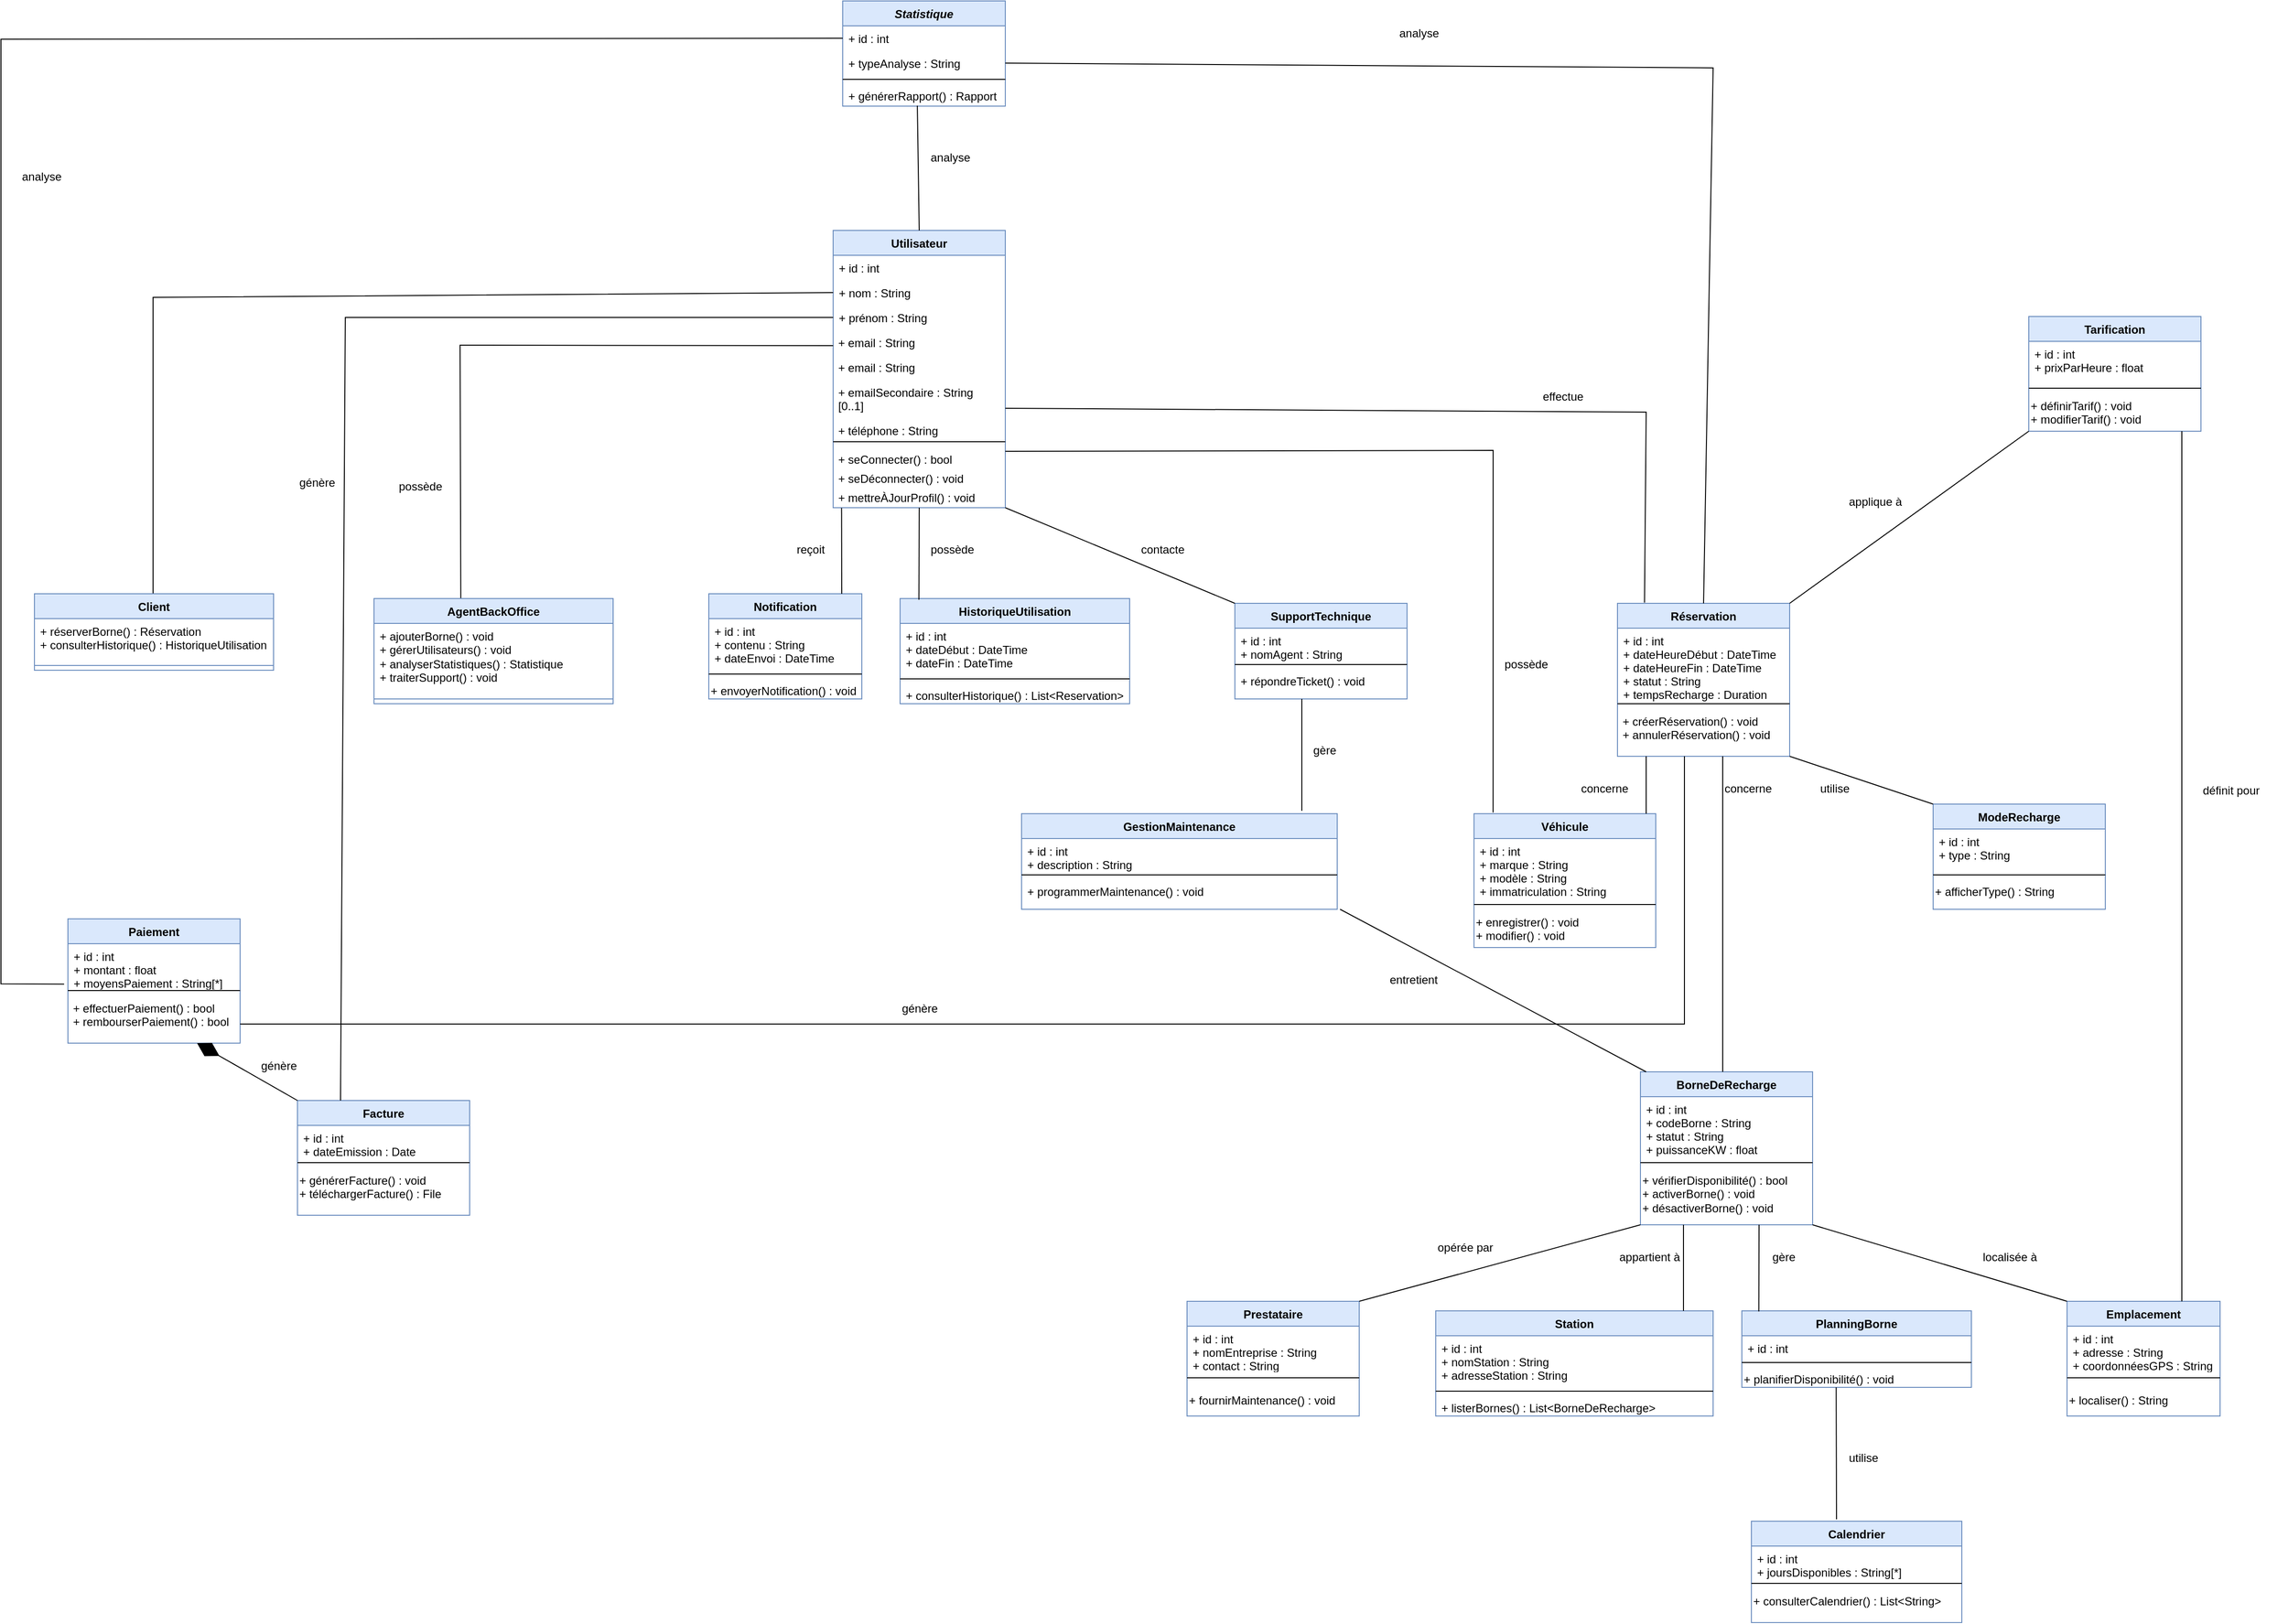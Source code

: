 <mxfile version="27.0.2">
  <diagram id="C5RBs43oDa-KdzZeNtuy" name="Page-1">
    <mxGraphModel dx="2550" dy="2176" grid="1" gridSize="10" guides="1" tooltips="1" connect="1" arrows="1" fold="1" page="1" pageScale="1" pageWidth="827" pageHeight="1169" math="0" shadow="0">
      <root>
        <mxCell id="WIyWlLk6GJQsqaUBKTNV-0" />
        <mxCell id="WIyWlLk6GJQsqaUBKTNV-1" parent="WIyWlLk6GJQsqaUBKTNV-0" />
        <mxCell id="zkfFHV4jXpPFQw0GAbJ--0" value="Statistique" style="swimlane;fontStyle=3;align=center;verticalAlign=top;childLayout=stackLayout;horizontal=1;startSize=26;horizontalStack=0;resizeParent=1;resizeLast=0;collapsible=1;marginBottom=0;rounded=0;shadow=0;strokeWidth=1;fillColor=#dae8fc;strokeColor=#6c8ebf;" parent="WIyWlLk6GJQsqaUBKTNV-1" vertex="1">
          <mxGeometry x="640" y="-310" width="170" height="110" as="geometry">
            <mxRectangle x="230" y="140" width="160" height="26" as="alternateBounds" />
          </mxGeometry>
        </mxCell>
        <mxCell id="zkfFHV4jXpPFQw0GAbJ--1" value="+ id : int" style="text;align=left;verticalAlign=top;spacingLeft=4;spacingRight=4;overflow=hidden;rotatable=0;points=[[0,0.5],[1,0.5]];portConstraint=eastwest;" parent="zkfFHV4jXpPFQw0GAbJ--0" vertex="1">
          <mxGeometry y="26" width="170" height="26" as="geometry" />
        </mxCell>
        <mxCell id="zkfFHV4jXpPFQw0GAbJ--2" value="+ typeAnalyse : String" style="text;align=left;verticalAlign=top;spacingLeft=4;spacingRight=4;overflow=hidden;rotatable=0;points=[[0,0.5],[1,0.5]];portConstraint=eastwest;rounded=0;shadow=0;html=0;" parent="zkfFHV4jXpPFQw0GAbJ--0" vertex="1">
          <mxGeometry y="52" width="170" height="26" as="geometry" />
        </mxCell>
        <mxCell id="zkfFHV4jXpPFQw0GAbJ--4" value="" style="line;html=1;strokeWidth=1;align=left;verticalAlign=middle;spacingTop=-1;spacingLeft=3;spacingRight=3;rotatable=0;labelPosition=right;points=[];portConstraint=eastwest;" parent="zkfFHV4jXpPFQw0GAbJ--0" vertex="1">
          <mxGeometry y="78" width="170" height="8" as="geometry" />
        </mxCell>
        <mxCell id="zkfFHV4jXpPFQw0GAbJ--5" value="+ générerRapport() : Rapport" style="text;align=left;verticalAlign=top;spacingLeft=4;spacingRight=4;overflow=hidden;rotatable=0;points=[[0,0.5],[1,0.5]];portConstraint=eastwest;" parent="zkfFHV4jXpPFQw0GAbJ--0" vertex="1">
          <mxGeometry y="86" width="170" height="24" as="geometry" />
        </mxCell>
        <mxCell id="zkfFHV4jXpPFQw0GAbJ--17" value="Utilisateur" style="swimlane;fontStyle=1;align=center;verticalAlign=top;childLayout=stackLayout;horizontal=1;startSize=26;horizontalStack=0;resizeParent=1;resizeLast=0;collapsible=1;marginBottom=0;rounded=0;shadow=0;strokeWidth=1;fillColor=#dae8fc;strokeColor=#6c8ebf;" parent="WIyWlLk6GJQsqaUBKTNV-1" vertex="1">
          <mxGeometry x="630" y="-70" width="180" height="290" as="geometry">
            <mxRectangle x="550" y="140" width="160" height="26" as="alternateBounds" />
          </mxGeometry>
        </mxCell>
        <mxCell id="zkfFHV4jXpPFQw0GAbJ--19" value="+ id : int" style="text;align=left;verticalAlign=top;spacingLeft=4;spacingRight=4;overflow=hidden;rotatable=0;points=[[0,0.5],[1,0.5]];portConstraint=eastwest;rounded=0;shadow=0;html=0;" parent="zkfFHV4jXpPFQw0GAbJ--17" vertex="1">
          <mxGeometry y="26" width="180" height="26" as="geometry" />
        </mxCell>
        <mxCell id="zkfFHV4jXpPFQw0GAbJ--20" value="+ nom : String" style="text;align=left;verticalAlign=top;spacingLeft=4;spacingRight=4;overflow=hidden;rotatable=0;points=[[0,0.5],[1,0.5]];portConstraint=eastwest;rounded=0;shadow=0;html=0;" parent="zkfFHV4jXpPFQw0GAbJ--17" vertex="1">
          <mxGeometry y="52" width="180" height="26" as="geometry" />
        </mxCell>
        <mxCell id="zkfFHV4jXpPFQw0GAbJ--21" value="+ prénom : String" style="text;align=left;verticalAlign=top;spacingLeft=4;spacingRight=4;overflow=hidden;rotatable=0;points=[[0,0.5],[1,0.5]];portConstraint=eastwest;rounded=0;shadow=0;html=0;" parent="zkfFHV4jXpPFQw0GAbJ--17" vertex="1">
          <mxGeometry y="78" width="180" height="26" as="geometry" />
        </mxCell>
        <mxCell id="ygfAIwe8BM8VVtaz-uKs-8" value=" + email : String" style="text;whiteSpace=wrap;" parent="zkfFHV4jXpPFQw0GAbJ--17" vertex="1">
          <mxGeometry y="104" width="180" height="26" as="geometry" />
        </mxCell>
        <mxCell id="ygfAIwe8BM8VVtaz-uKs-2" value=" + email : String" style="text;whiteSpace=wrap;" parent="zkfFHV4jXpPFQw0GAbJ--17" vertex="1">
          <mxGeometry y="130" width="180" height="26" as="geometry" />
        </mxCell>
        <mxCell id="ygfAIwe8BM8VVtaz-uKs-3" value=" + emailSecondaire : String     [0..1]" style="text;whiteSpace=wrap;" parent="zkfFHV4jXpPFQw0GAbJ--17" vertex="1">
          <mxGeometry y="156" width="180" height="40" as="geometry" />
        </mxCell>
        <mxCell id="ygfAIwe8BM8VVtaz-uKs-4" value=" + téléphone : String" style="text;whiteSpace=wrap;" parent="zkfFHV4jXpPFQw0GAbJ--17" vertex="1">
          <mxGeometry y="196" width="180" height="20" as="geometry" />
        </mxCell>
        <mxCell id="zkfFHV4jXpPFQw0GAbJ--23" value="" style="line;html=1;strokeWidth=1;align=left;verticalAlign=middle;spacingTop=-1;spacingLeft=3;spacingRight=3;rotatable=0;labelPosition=right;points=[];portConstraint=eastwest;" parent="zkfFHV4jXpPFQw0GAbJ--17" vertex="1">
          <mxGeometry y="216" width="180" height="10" as="geometry" />
        </mxCell>
        <mxCell id="ygfAIwe8BM8VVtaz-uKs-5" value=" + seConnecter() : bool" style="text;whiteSpace=wrap;" parent="zkfFHV4jXpPFQw0GAbJ--17" vertex="1">
          <mxGeometry y="226" width="180" height="20" as="geometry" />
        </mxCell>
        <mxCell id="ygfAIwe8BM8VVtaz-uKs-6" value=" + seDéconnecter() : void" style="text;whiteSpace=wrap;" parent="zkfFHV4jXpPFQw0GAbJ--17" vertex="1">
          <mxGeometry y="246" width="180" height="20" as="geometry" />
        </mxCell>
        <mxCell id="ygfAIwe8BM8VVtaz-uKs-7" value=" + mettreÀJourProfil() : void" style="text;whiteSpace=wrap;" parent="zkfFHV4jXpPFQw0GAbJ--17" vertex="1">
          <mxGeometry y="266" width="180" height="24" as="geometry" />
        </mxCell>
        <mxCell id="ygfAIwe8BM8VVtaz-uKs-13" value="Notification" style="swimlane;fontStyle=1;align=center;verticalAlign=top;childLayout=stackLayout;horizontal=1;startSize=26;horizontalStack=0;resizeParent=1;resizeLast=0;collapsible=1;marginBottom=0;rounded=0;shadow=0;strokeWidth=1;fillColor=#dae8fc;strokeColor=#6c8ebf;" parent="WIyWlLk6GJQsqaUBKTNV-1" vertex="1">
          <mxGeometry x="500" y="310" width="160" height="110" as="geometry">
            <mxRectangle x="130" y="380" width="160" height="26" as="alternateBounds" />
          </mxGeometry>
        </mxCell>
        <mxCell id="ygfAIwe8BM8VVtaz-uKs-14" value="+ id : int  &#xa;+ contenu : String  &#xa;+ dateEnvoi : DateTime" style="text;align=left;verticalAlign=top;spacingLeft=4;spacingRight=4;overflow=hidden;rotatable=0;points=[[0,0.5],[1,0.5]];portConstraint=eastwest;" parent="ygfAIwe8BM8VVtaz-uKs-13" vertex="1">
          <mxGeometry y="26" width="160" height="54" as="geometry" />
        </mxCell>
        <mxCell id="ygfAIwe8BM8VVtaz-uKs-16" value="" style="line;html=1;strokeWidth=1;align=left;verticalAlign=middle;spacingTop=-1;spacingLeft=3;spacingRight=3;rotatable=0;labelPosition=right;points=[];portConstraint=eastwest;" parent="ygfAIwe8BM8VVtaz-uKs-13" vertex="1">
          <mxGeometry y="80" width="160" height="8" as="geometry" />
        </mxCell>
        <mxCell id="ygfAIwe8BM8VVtaz-uKs-18" value="+ envoyerNotification() : void" style="text;whiteSpace=wrap;" parent="ygfAIwe8BM8VVtaz-uKs-13" vertex="1">
          <mxGeometry y="88" width="160" height="22" as="geometry" />
        </mxCell>
        <mxCell id="ygfAIwe8BM8VVtaz-uKs-21" value="SupportTechnique" style="swimlane;fontStyle=1;align=center;verticalAlign=top;childLayout=stackLayout;horizontal=1;startSize=26;horizontalStack=0;resizeParent=1;resizeLast=0;collapsible=1;marginBottom=0;rounded=0;shadow=0;strokeWidth=1;fillColor=#dae8fc;strokeColor=#6c8ebf;" parent="WIyWlLk6GJQsqaUBKTNV-1" vertex="1">
          <mxGeometry x="1050" y="320" width="180" height="100" as="geometry">
            <mxRectangle x="130" y="380" width="160" height="26" as="alternateBounds" />
          </mxGeometry>
        </mxCell>
        <mxCell id="ygfAIwe8BM8VVtaz-uKs-22" value="+ id : int  &#xa;+ nomAgent : String" style="text;align=left;verticalAlign=top;spacingLeft=4;spacingRight=4;overflow=hidden;rotatable=0;points=[[0,0.5],[1,0.5]];portConstraint=eastwest;" parent="ygfAIwe8BM8VVtaz-uKs-21" vertex="1">
          <mxGeometry y="26" width="180" height="34" as="geometry" />
        </mxCell>
        <mxCell id="ygfAIwe8BM8VVtaz-uKs-23" value="" style="line;html=1;strokeWidth=1;align=left;verticalAlign=middle;spacingTop=-1;spacingLeft=3;spacingRight=3;rotatable=0;labelPosition=right;points=[];portConstraint=eastwest;" parent="ygfAIwe8BM8VVtaz-uKs-21" vertex="1">
          <mxGeometry y="60" width="180" height="8" as="geometry" />
        </mxCell>
        <mxCell id="ygfAIwe8BM8VVtaz-uKs-24" value="+ répondreTicket() : void" style="text;align=left;verticalAlign=top;spacingLeft=4;spacingRight=4;overflow=hidden;rotatable=0;points=[[0,0.5],[1,0.5]];portConstraint=eastwest;fontStyle=0" parent="ygfAIwe8BM8VVtaz-uKs-21" vertex="1">
          <mxGeometry y="68" width="180" height="22" as="geometry" />
        </mxCell>
        <mxCell id="ygfAIwe8BM8VVtaz-uKs-25" value="Réservation" style="swimlane;fontStyle=1;align=center;verticalAlign=top;childLayout=stackLayout;horizontal=1;startSize=26;horizontalStack=0;resizeParent=1;resizeLast=0;collapsible=1;marginBottom=0;rounded=0;shadow=0;strokeWidth=1;fillColor=#dae8fc;strokeColor=#6c8ebf;" parent="WIyWlLk6GJQsqaUBKTNV-1" vertex="1">
          <mxGeometry x="1450" y="320" width="180" height="160" as="geometry">
            <mxRectangle x="550" y="140" width="160" height="26" as="alternateBounds" />
          </mxGeometry>
        </mxCell>
        <mxCell id="ygfAIwe8BM8VVtaz-uKs-26" value="+ id : int  &#xa;+ dateHeureDébut : DateTime  &#xa;+ dateHeureFin : DateTime  &#xa;+ statut : String&#xa;+ tempsRecharge : Duration " style="text;align=left;verticalAlign=top;spacingLeft=4;spacingRight=4;overflow=hidden;rotatable=0;points=[[0,0.5],[1,0.5]];portConstraint=eastwest;rounded=0;shadow=0;html=0;" parent="ygfAIwe8BM8VVtaz-uKs-25" vertex="1">
          <mxGeometry y="26" width="180" height="74" as="geometry" />
        </mxCell>
        <mxCell id="ygfAIwe8BM8VVtaz-uKs-33" value="" style="line;html=1;strokeWidth=1;align=left;verticalAlign=middle;spacingTop=-1;spacingLeft=3;spacingRight=3;rotatable=0;labelPosition=right;points=[];portConstraint=eastwest;" parent="ygfAIwe8BM8VVtaz-uKs-25" vertex="1">
          <mxGeometry y="100" width="180" height="10" as="geometry" />
        </mxCell>
        <mxCell id="ygfAIwe8BM8VVtaz-uKs-34" value=" + créerRéservation() : void  &#xa; + annulerRéservation() : void" style="text;whiteSpace=wrap;" parent="ygfAIwe8BM8VVtaz-uKs-25" vertex="1">
          <mxGeometry y="110" width="180" height="30" as="geometry" />
        </mxCell>
        <mxCell id="pszL1juUFt1aqphnrw6p-0" value="Paiement" style="swimlane;fontStyle=1;align=center;verticalAlign=top;childLayout=stackLayout;horizontal=1;startSize=26;horizontalStack=0;resizeParent=1;resizeLast=0;collapsible=1;marginBottom=0;rounded=0;shadow=0;strokeWidth=1;fillColor=#dae8fc;strokeColor=#6c8ebf;" parent="WIyWlLk6GJQsqaUBKTNV-1" vertex="1">
          <mxGeometry x="-170" y="650" width="180" height="130" as="geometry">
            <mxRectangle x="130" y="380" width="160" height="26" as="alternateBounds" />
          </mxGeometry>
        </mxCell>
        <mxCell id="pszL1juUFt1aqphnrw6p-1" value="+ id : int  &#xa;+ montant : float  &#xa;+ moyensPaiement : String[*]" style="text;align=left;verticalAlign=top;spacingLeft=4;spacingRight=4;overflow=hidden;rotatable=0;points=[[0,0.5],[1,0.5]];portConstraint=eastwest;" parent="pszL1juUFt1aqphnrw6p-0" vertex="1">
          <mxGeometry y="26" width="180" height="44" as="geometry" />
        </mxCell>
        <mxCell id="pszL1juUFt1aqphnrw6p-2" value="" style="line;html=1;strokeWidth=1;align=left;verticalAlign=middle;spacingTop=-1;spacingLeft=3;spacingRight=3;rotatable=0;labelPosition=right;points=[];portConstraint=eastwest;" parent="pszL1juUFt1aqphnrw6p-0" vertex="1">
          <mxGeometry y="70" width="180" height="10" as="geometry" />
        </mxCell>
        <mxCell id="pszL1juUFt1aqphnrw6p-5" value=" + effectuerPaiement() : bool  &#xa; + rembourserPaiement() : bool" style="text;whiteSpace=wrap;" parent="pszL1juUFt1aqphnrw6p-0" vertex="1">
          <mxGeometry y="80" width="180" height="30" as="geometry" />
        </mxCell>
        <mxCell id="pszL1juUFt1aqphnrw6p-10" value="GestionMaintenance" style="swimlane;fontStyle=1;align=center;verticalAlign=top;childLayout=stackLayout;horizontal=1;startSize=26;horizontalStack=0;resizeParent=1;resizeLast=0;collapsible=1;marginBottom=0;rounded=0;shadow=0;strokeWidth=1;fillColor=#dae8fc;strokeColor=#6c8ebf;" parent="WIyWlLk6GJQsqaUBKTNV-1" vertex="1">
          <mxGeometry x="827" y="540" width="330" height="100" as="geometry">
            <mxRectangle x="130" y="380" width="160" height="26" as="alternateBounds" />
          </mxGeometry>
        </mxCell>
        <mxCell id="pszL1juUFt1aqphnrw6p-11" value="+ id : int  &#xa;+ description : String" style="text;align=left;verticalAlign=top;spacingLeft=4;spacingRight=4;overflow=hidden;rotatable=0;points=[[0,0.5],[1,0.5]];portConstraint=eastwest;" parent="pszL1juUFt1aqphnrw6p-10" vertex="1">
          <mxGeometry y="26" width="330" height="34" as="geometry" />
        </mxCell>
        <mxCell id="pszL1juUFt1aqphnrw6p-12" value="" style="line;html=1;strokeWidth=1;align=left;verticalAlign=middle;spacingTop=-1;spacingLeft=3;spacingRight=3;rotatable=0;labelPosition=right;points=[];portConstraint=eastwest;" parent="pszL1juUFt1aqphnrw6p-10" vertex="1">
          <mxGeometry y="60" width="330" height="8" as="geometry" />
        </mxCell>
        <mxCell id="pszL1juUFt1aqphnrw6p-13" value="+ programmerMaintenance() : void" style="text;align=left;verticalAlign=top;spacingLeft=4;spacingRight=4;overflow=hidden;rotatable=0;points=[[0,0.5],[1,0.5]];portConstraint=eastwest;fontStyle=0" parent="pszL1juUFt1aqphnrw6p-10" vertex="1">
          <mxGeometry y="68" width="330" height="32" as="geometry" />
        </mxCell>
        <mxCell id="pszL1juUFt1aqphnrw6p-14" value="HistoriqueUtilisation" style="swimlane;fontStyle=1;align=center;verticalAlign=top;childLayout=stackLayout;horizontal=1;startSize=26;horizontalStack=0;resizeParent=1;resizeLast=0;collapsible=1;marginBottom=0;rounded=0;shadow=0;strokeWidth=1;fillColor=#dae8fc;strokeColor=#6c8ebf;" parent="WIyWlLk6GJQsqaUBKTNV-1" vertex="1">
          <mxGeometry x="700" y="315" width="240" height="110" as="geometry">
            <mxRectangle x="130" y="380" width="160" height="26" as="alternateBounds" />
          </mxGeometry>
        </mxCell>
        <mxCell id="pszL1juUFt1aqphnrw6p-15" value="+ id : int  &#xa;+ dateDébut : DateTime  &#xa;+ dateFin : DateTime" style="text;align=left;verticalAlign=top;spacingLeft=4;spacingRight=4;overflow=hidden;rotatable=0;points=[[0,0.5],[1,0.5]];portConstraint=eastwest;" parent="pszL1juUFt1aqphnrw6p-14" vertex="1">
          <mxGeometry y="26" width="240" height="54" as="geometry" />
        </mxCell>
        <mxCell id="pszL1juUFt1aqphnrw6p-16" value="" style="line;html=1;strokeWidth=1;align=left;verticalAlign=middle;spacingTop=-1;spacingLeft=3;spacingRight=3;rotatable=0;labelPosition=right;points=[];portConstraint=eastwest;" parent="pszL1juUFt1aqphnrw6p-14" vertex="1">
          <mxGeometry y="80" width="240" height="8" as="geometry" />
        </mxCell>
        <mxCell id="pszL1juUFt1aqphnrw6p-17" value="+ consulterHistorique() : List&lt;Reservation&gt;" style="text;align=left;verticalAlign=top;spacingLeft=4;spacingRight=4;overflow=hidden;rotatable=0;points=[[0,0.5],[1,0.5]];portConstraint=eastwest;fontStyle=0" parent="pszL1juUFt1aqphnrw6p-14" vertex="1">
          <mxGeometry y="88" width="240" height="22" as="geometry" />
        </mxCell>
        <mxCell id="pszL1juUFt1aqphnrw6p-18" value="Véhicule" style="swimlane;fontStyle=1;align=center;verticalAlign=top;childLayout=stackLayout;horizontal=1;startSize=26;horizontalStack=0;resizeParent=1;resizeLast=0;collapsible=1;marginBottom=0;rounded=0;shadow=0;strokeWidth=1;fillColor=#dae8fc;strokeColor=#6c8ebf;" parent="WIyWlLk6GJQsqaUBKTNV-1" vertex="1">
          <mxGeometry x="1300" y="540" width="190" height="140" as="geometry">
            <mxRectangle x="130" y="380" width="160" height="26" as="alternateBounds" />
          </mxGeometry>
        </mxCell>
        <mxCell id="pszL1juUFt1aqphnrw6p-19" value="+ id : int  &#xa;+ marque : String  &#xa;+ modèle : String  &#xa;+ immatriculation : String" style="text;align=left;verticalAlign=top;spacingLeft=4;spacingRight=4;overflow=hidden;rotatable=0;points=[[0,0.5],[1,0.5]];portConstraint=eastwest;" parent="pszL1juUFt1aqphnrw6p-18" vertex="1">
          <mxGeometry y="26" width="190" height="64" as="geometry" />
        </mxCell>
        <mxCell id="pszL1juUFt1aqphnrw6p-20" value="" style="line;html=1;strokeWidth=1;align=left;verticalAlign=middle;spacingTop=-1;spacingLeft=3;spacingRight=3;rotatable=0;labelPosition=right;points=[];portConstraint=eastwest;" parent="pszL1juUFt1aqphnrw6p-18" vertex="1">
          <mxGeometry y="90" width="190" height="10" as="geometry" />
        </mxCell>
        <mxCell id="pszL1juUFt1aqphnrw6p-21" value="+ enregistrer() : void  &#xa;+ modifier() : void" style="text;whiteSpace=wrap;" parent="pszL1juUFt1aqphnrw6p-18" vertex="1">
          <mxGeometry y="100" width="190" height="30" as="geometry" />
        </mxCell>
        <mxCell id="pszL1juUFt1aqphnrw6p-23" value="Tarification" style="swimlane;fontStyle=1;align=center;verticalAlign=top;childLayout=stackLayout;horizontal=1;startSize=26;horizontalStack=0;resizeParent=1;resizeLast=0;collapsible=1;marginBottom=0;rounded=0;shadow=0;strokeWidth=1;fillColor=#dae8fc;strokeColor=#6c8ebf;" parent="WIyWlLk6GJQsqaUBKTNV-1" vertex="1">
          <mxGeometry x="1880" y="20" width="180" height="120" as="geometry">
            <mxRectangle x="130" y="380" width="160" height="26" as="alternateBounds" />
          </mxGeometry>
        </mxCell>
        <mxCell id="pszL1juUFt1aqphnrw6p-24" value="+ id : int  &#xa;+ prixParHeure : float" style="text;align=left;verticalAlign=top;spacingLeft=4;spacingRight=4;overflow=hidden;rotatable=0;points=[[0,0.5],[1,0.5]];portConstraint=eastwest;" parent="pszL1juUFt1aqphnrw6p-23" vertex="1">
          <mxGeometry y="26" width="180" height="44" as="geometry" />
        </mxCell>
        <mxCell id="pszL1juUFt1aqphnrw6p-25" value="" style="line;html=1;strokeWidth=1;align=left;verticalAlign=middle;spacingTop=-1;spacingLeft=3;spacingRight=3;rotatable=0;labelPosition=right;points=[];portConstraint=eastwest;" parent="pszL1juUFt1aqphnrw6p-23" vertex="1">
          <mxGeometry y="70" width="180" height="10" as="geometry" />
        </mxCell>
        <mxCell id="pszL1juUFt1aqphnrw6p-26" value="+ définirTarif() : void  &#xa;+ modifierTarif() : void" style="text;whiteSpace=wrap;" parent="pszL1juUFt1aqphnrw6p-23" vertex="1">
          <mxGeometry y="80" width="180" height="30" as="geometry" />
        </mxCell>
        <mxCell id="pszL1juUFt1aqphnrw6p-27" value="ModeRecharge" style="swimlane;fontStyle=1;align=center;verticalAlign=top;childLayout=stackLayout;horizontal=1;startSize=26;horizontalStack=0;resizeParent=1;resizeLast=0;collapsible=1;marginBottom=0;rounded=0;shadow=0;strokeWidth=1;fillColor=#dae8fc;strokeColor=#6c8ebf;" parent="WIyWlLk6GJQsqaUBKTNV-1" vertex="1">
          <mxGeometry x="1780" y="530" width="180" height="110" as="geometry">
            <mxRectangle x="130" y="380" width="160" height="26" as="alternateBounds" />
          </mxGeometry>
        </mxCell>
        <mxCell id="pszL1juUFt1aqphnrw6p-28" value="+ id : int  &#xa;+ type : String" style="text;align=left;verticalAlign=top;spacingLeft=4;spacingRight=4;overflow=hidden;rotatable=0;points=[[0,0.5],[1,0.5]];portConstraint=eastwest;" parent="pszL1juUFt1aqphnrw6p-27" vertex="1">
          <mxGeometry y="26" width="180" height="44" as="geometry" />
        </mxCell>
        <mxCell id="pszL1juUFt1aqphnrw6p-29" value="" style="line;html=1;strokeWidth=1;align=left;verticalAlign=middle;spacingTop=-1;spacingLeft=3;spacingRight=3;rotatable=0;labelPosition=right;points=[];portConstraint=eastwest;" parent="pszL1juUFt1aqphnrw6p-27" vertex="1">
          <mxGeometry y="70" width="180" height="8" as="geometry" />
        </mxCell>
        <mxCell id="pszL1juUFt1aqphnrw6p-30" value="+ afficherType() : String" style="text;whiteSpace=wrap;" parent="pszL1juUFt1aqphnrw6p-27" vertex="1">
          <mxGeometry y="78" width="180" height="22" as="geometry" />
        </mxCell>
        <mxCell id="pszL1juUFt1aqphnrw6p-31" value="Facture" style="swimlane;fontStyle=1;align=center;verticalAlign=top;childLayout=stackLayout;horizontal=1;startSize=26;horizontalStack=0;resizeParent=1;resizeLast=0;collapsible=1;marginBottom=0;rounded=0;shadow=0;strokeWidth=1;fillColor=#dae8fc;strokeColor=#6c8ebf;" parent="WIyWlLk6GJQsqaUBKTNV-1" vertex="1">
          <mxGeometry x="70" y="840" width="180" height="120" as="geometry">
            <mxRectangle x="130" y="380" width="160" height="26" as="alternateBounds" />
          </mxGeometry>
        </mxCell>
        <mxCell id="pszL1juUFt1aqphnrw6p-32" value="+ id : int  &#xa;+ dateEmission : Date" style="text;align=left;verticalAlign=top;spacingLeft=4;spacingRight=4;overflow=hidden;rotatable=0;points=[[0,0.5],[1,0.5]];portConstraint=eastwest;" parent="pszL1juUFt1aqphnrw6p-31" vertex="1">
          <mxGeometry y="26" width="180" height="34" as="geometry" />
        </mxCell>
        <mxCell id="pszL1juUFt1aqphnrw6p-33" value="" style="line;html=1;strokeWidth=1;align=left;verticalAlign=middle;spacingTop=-1;spacingLeft=3;spacingRight=3;rotatable=0;labelPosition=right;points=[];portConstraint=eastwest;" parent="pszL1juUFt1aqphnrw6p-31" vertex="1">
          <mxGeometry y="60" width="180" height="10" as="geometry" />
        </mxCell>
        <mxCell id="pszL1juUFt1aqphnrw6p-34" value="+ générerFacture() : void  &#xa;+ téléchargerFacture() : File" style="text;whiteSpace=wrap;" parent="pszL1juUFt1aqphnrw6p-31" vertex="1">
          <mxGeometry y="70" width="180" height="30" as="geometry" />
        </mxCell>
        <mxCell id="pszL1juUFt1aqphnrw6p-35" value="BorneDeRecharge" style="swimlane;fontStyle=1;align=center;verticalAlign=top;childLayout=stackLayout;horizontal=1;startSize=26;horizontalStack=0;resizeParent=1;resizeLast=0;collapsible=1;marginBottom=0;rounded=0;shadow=0;strokeWidth=1;fillColor=#dae8fc;strokeColor=#6c8ebf;" parent="WIyWlLk6GJQsqaUBKTNV-1" vertex="1">
          <mxGeometry x="1474" y="810" width="180" height="160" as="geometry">
            <mxRectangle x="550" y="140" width="160" height="26" as="alternateBounds" />
          </mxGeometry>
        </mxCell>
        <mxCell id="pszL1juUFt1aqphnrw6p-36" value="+ id : int  &#xa;+ codeBorne : String  &#xa;+ statut : String  &#xa;+ puissanceKW : float" style="text;align=left;verticalAlign=top;spacingLeft=4;spacingRight=4;overflow=hidden;rotatable=0;points=[[0,0.5],[1,0.5]];portConstraint=eastwest;rounded=0;shadow=0;html=0;" parent="pszL1juUFt1aqphnrw6p-35" vertex="1">
          <mxGeometry y="26" width="180" height="64" as="geometry" />
        </mxCell>
        <mxCell id="pszL1juUFt1aqphnrw6p-37" value="" style="line;html=1;strokeWidth=1;align=left;verticalAlign=middle;spacingTop=-1;spacingLeft=3;spacingRight=3;rotatable=0;labelPosition=right;points=[];portConstraint=eastwest;" parent="pszL1juUFt1aqphnrw6p-35" vertex="1">
          <mxGeometry y="90" width="180" height="10" as="geometry" />
        </mxCell>
        <mxCell id="pszL1juUFt1aqphnrw6p-38" value="+ vérifierDisponibilité() : bool  &#xa;+ activerBorne() : void  &#xa;+ désactiverBorne() : void" style="text;whiteSpace=wrap;" parent="pszL1juUFt1aqphnrw6p-35" vertex="1">
          <mxGeometry y="100" width="180" height="30" as="geometry" />
        </mxCell>
        <mxCell id="pszL1juUFt1aqphnrw6p-39" value="Prestataire" style="swimlane;fontStyle=1;align=center;verticalAlign=top;childLayout=stackLayout;horizontal=1;startSize=26;horizontalStack=0;resizeParent=1;resizeLast=0;collapsible=1;marginBottom=0;rounded=0;shadow=0;strokeWidth=1;fillColor=#dae8fc;strokeColor=#6c8ebf;" parent="WIyWlLk6GJQsqaUBKTNV-1" vertex="1">
          <mxGeometry x="1000" y="1050" width="180" height="120" as="geometry">
            <mxRectangle x="130" y="380" width="160" height="26" as="alternateBounds" />
          </mxGeometry>
        </mxCell>
        <mxCell id="pszL1juUFt1aqphnrw6p-40" value="+ id : int  &#xa;+ nomEntreprise : String  &#xa;+ contact : String" style="text;align=left;verticalAlign=top;spacingLeft=4;spacingRight=4;overflow=hidden;rotatable=0;points=[[0,0.5],[1,0.5]];portConstraint=eastwest;" parent="pszL1juUFt1aqphnrw6p-39" vertex="1">
          <mxGeometry y="26" width="180" height="44" as="geometry" />
        </mxCell>
        <mxCell id="pszL1juUFt1aqphnrw6p-41" value="" style="line;html=1;strokeWidth=1;align=left;verticalAlign=middle;spacingTop=-1;spacingLeft=3;spacingRight=3;rotatable=0;labelPosition=right;points=[];portConstraint=eastwest;" parent="pszL1juUFt1aqphnrw6p-39" vertex="1">
          <mxGeometry y="70" width="180" height="20" as="geometry" />
        </mxCell>
        <mxCell id="pszL1juUFt1aqphnrw6p-42" value="+ fournirMaintenance() : void" style="text;whiteSpace=wrap;" parent="pszL1juUFt1aqphnrw6p-39" vertex="1">
          <mxGeometry y="90" width="180" height="20" as="geometry" />
        </mxCell>
        <mxCell id="pszL1juUFt1aqphnrw6p-45" value="Station" style="swimlane;fontStyle=1;align=center;verticalAlign=top;childLayout=stackLayout;horizontal=1;startSize=26;horizontalStack=0;resizeParent=1;resizeLast=0;collapsible=1;marginBottom=0;rounded=0;shadow=0;strokeWidth=1;fillColor=#dae8fc;strokeColor=#6c8ebf;" parent="WIyWlLk6GJQsqaUBKTNV-1" vertex="1">
          <mxGeometry x="1260" y="1060" width="290" height="110" as="geometry">
            <mxRectangle x="130" y="380" width="160" height="26" as="alternateBounds" />
          </mxGeometry>
        </mxCell>
        <mxCell id="pszL1juUFt1aqphnrw6p-46" value="+ id : int  &#xa;+ nomStation : String  &#xa;+ adresseStation : String" style="text;align=left;verticalAlign=top;spacingLeft=4;spacingRight=4;overflow=hidden;rotatable=0;points=[[0,0.5],[1,0.5]];portConstraint=eastwest;" parent="pszL1juUFt1aqphnrw6p-45" vertex="1">
          <mxGeometry y="26" width="290" height="54" as="geometry" />
        </mxCell>
        <mxCell id="pszL1juUFt1aqphnrw6p-47" value="" style="line;html=1;strokeWidth=1;align=left;verticalAlign=middle;spacingTop=-1;spacingLeft=3;spacingRight=3;rotatable=0;labelPosition=right;points=[];portConstraint=eastwest;" parent="pszL1juUFt1aqphnrw6p-45" vertex="1">
          <mxGeometry y="80" width="290" height="8" as="geometry" />
        </mxCell>
        <mxCell id="pszL1juUFt1aqphnrw6p-48" value="+ listerBornes() : List&lt;BorneDeRecharge&gt;" style="text;align=left;verticalAlign=top;spacingLeft=4;spacingRight=4;overflow=hidden;rotatable=0;points=[[0,0.5],[1,0.5]];portConstraint=eastwest;fontStyle=0" parent="pszL1juUFt1aqphnrw6p-45" vertex="1">
          <mxGeometry y="88" width="290" height="22" as="geometry" />
        </mxCell>
        <mxCell id="pszL1juUFt1aqphnrw6p-51" value="PlanningBorne" style="swimlane;fontStyle=1;align=center;verticalAlign=top;childLayout=stackLayout;horizontal=1;startSize=26;horizontalStack=0;resizeParent=1;resizeLast=0;collapsible=1;marginBottom=0;rounded=0;shadow=0;strokeWidth=1;fillColor=#dae8fc;strokeColor=#6c8ebf;" parent="WIyWlLk6GJQsqaUBKTNV-1" vertex="1">
          <mxGeometry x="1580" y="1060" width="240" height="80" as="geometry">
            <mxRectangle x="130" y="380" width="160" height="26" as="alternateBounds" />
          </mxGeometry>
        </mxCell>
        <mxCell id="pszL1juUFt1aqphnrw6p-52" value="+ id : int" style="text;align=left;verticalAlign=top;spacingLeft=4;spacingRight=4;overflow=hidden;rotatable=0;points=[[0,0.5],[1,0.5]];portConstraint=eastwest;" parent="pszL1juUFt1aqphnrw6p-51" vertex="1">
          <mxGeometry y="26" width="240" height="24" as="geometry" />
        </mxCell>
        <mxCell id="pszL1juUFt1aqphnrw6p-53" value="" style="line;html=1;strokeWidth=1;align=left;verticalAlign=middle;spacingTop=-1;spacingLeft=3;spacingRight=3;rotatable=0;labelPosition=right;points=[];portConstraint=eastwest;" parent="pszL1juUFt1aqphnrw6p-51" vertex="1">
          <mxGeometry y="50" width="240" height="8" as="geometry" />
        </mxCell>
        <mxCell id="pszL1juUFt1aqphnrw6p-54" value="+ planifierDisponibilité() : void" style="text;whiteSpace=wrap;" parent="pszL1juUFt1aqphnrw6p-51" vertex="1">
          <mxGeometry y="58" width="240" height="22" as="geometry" />
        </mxCell>
        <mxCell id="pszL1juUFt1aqphnrw6p-55" value="Emplacement" style="swimlane;fontStyle=1;align=center;verticalAlign=top;childLayout=stackLayout;horizontal=1;startSize=26;horizontalStack=0;resizeParent=1;resizeLast=0;collapsible=1;marginBottom=0;rounded=0;shadow=0;strokeWidth=1;fillColor=#dae8fc;strokeColor=#6c8ebf;" parent="WIyWlLk6GJQsqaUBKTNV-1" vertex="1">
          <mxGeometry x="1920" y="1050" width="160" height="120" as="geometry">
            <mxRectangle x="130" y="380" width="160" height="26" as="alternateBounds" />
          </mxGeometry>
        </mxCell>
        <mxCell id="pszL1juUFt1aqphnrw6p-56" value="+ id : int  &#xa;+ adresse : String  &#xa;+ coordonnéesGPS : String" style="text;align=left;verticalAlign=top;spacingLeft=4;spacingRight=4;overflow=hidden;rotatable=0;points=[[0,0.5],[1,0.5]];portConstraint=eastwest;" parent="pszL1juUFt1aqphnrw6p-55" vertex="1">
          <mxGeometry y="26" width="160" height="44" as="geometry" />
        </mxCell>
        <mxCell id="pszL1juUFt1aqphnrw6p-57" value="" style="line;html=1;strokeWidth=1;align=left;verticalAlign=middle;spacingTop=-1;spacingLeft=3;spacingRight=3;rotatable=0;labelPosition=right;points=[];portConstraint=eastwest;" parent="pszL1juUFt1aqphnrw6p-55" vertex="1">
          <mxGeometry y="70" width="160" height="20" as="geometry" />
        </mxCell>
        <mxCell id="pszL1juUFt1aqphnrw6p-58" value="+ localiser() : String" style="text;whiteSpace=wrap;" parent="pszL1juUFt1aqphnrw6p-55" vertex="1">
          <mxGeometry y="90" width="160" height="20" as="geometry" />
        </mxCell>
        <mxCell id="pszL1juUFt1aqphnrw6p-59" value="Calendrier" style="swimlane;fontStyle=1;align=center;verticalAlign=top;childLayout=stackLayout;horizontal=1;startSize=26;horizontalStack=0;resizeParent=1;resizeLast=0;collapsible=1;marginBottom=0;rounded=0;shadow=0;strokeWidth=1;fillColor=#dae8fc;strokeColor=#6c8ebf;" parent="WIyWlLk6GJQsqaUBKTNV-1" vertex="1">
          <mxGeometry x="1590" y="1280" width="220" height="106" as="geometry">
            <mxRectangle x="130" y="380" width="160" height="26" as="alternateBounds" />
          </mxGeometry>
        </mxCell>
        <mxCell id="pszL1juUFt1aqphnrw6p-60" value="+ id : int  &#xa;+ joursDisponibles : String[*]" style="text;align=left;verticalAlign=top;spacingLeft=4;spacingRight=4;overflow=hidden;rotatable=0;points=[[0,0.5],[1,0.5]];portConstraint=eastwest;" parent="pszL1juUFt1aqphnrw6p-59" vertex="1">
          <mxGeometry y="26" width="220" height="34" as="geometry" />
        </mxCell>
        <mxCell id="pszL1juUFt1aqphnrw6p-61" value="" style="line;html=1;strokeWidth=1;align=left;verticalAlign=middle;spacingTop=-1;spacingLeft=3;spacingRight=3;rotatable=0;labelPosition=right;points=[];portConstraint=eastwest;" parent="pszL1juUFt1aqphnrw6p-59" vertex="1">
          <mxGeometry y="60" width="220" height="10" as="geometry" />
        </mxCell>
        <mxCell id="pszL1juUFt1aqphnrw6p-62" value="+ consulterCalendrier() : List&lt;String&gt;" style="text;whiteSpace=wrap;" parent="pszL1juUFt1aqphnrw6p-59" vertex="1">
          <mxGeometry y="70" width="220" height="20" as="geometry" />
        </mxCell>
        <mxCell id="pszL1juUFt1aqphnrw6p-64" value="" style="endArrow=none;html=1;rounded=0;exitX=0.5;exitY=0;exitDx=0;exitDy=0;entryX=0.459;entryY=0.979;entryDx=0;entryDy=0;entryPerimeter=0;" parent="WIyWlLk6GJQsqaUBKTNV-1" source="zkfFHV4jXpPFQw0GAbJ--17" target="zkfFHV4jXpPFQw0GAbJ--5" edge="1">
          <mxGeometry width="50" height="50" relative="1" as="geometry">
            <mxPoint x="940" y="-150" as="sourcePoint" />
            <mxPoint x="990" y="-200" as="targetPoint" />
          </mxGeometry>
        </mxCell>
        <mxCell id="pszL1juUFt1aqphnrw6p-66" value="" style="endArrow=none;html=1;rounded=0;entryX=0;entryY=0.5;entryDx=0;entryDy=0;exitX=-0.022;exitY=0.961;exitDx=0;exitDy=0;exitPerimeter=0;" parent="WIyWlLk6GJQsqaUBKTNV-1" source="pszL1juUFt1aqphnrw6p-1" target="zkfFHV4jXpPFQw0GAbJ--1" edge="1">
          <mxGeometry width="50" height="50" relative="1" as="geometry">
            <mxPoint x="-131" y="640" as="sourcePoint" />
            <mxPoint x="650" y="70" as="targetPoint" />
            <Array as="points">
              <mxPoint x="-240" y="718" />
              <mxPoint x="-240" y="-270" />
            </Array>
          </mxGeometry>
        </mxCell>
        <mxCell id="pszL1juUFt1aqphnrw6p-67" value="" style="endArrow=diamondThin;endFill=1;endSize=24;html=1;rounded=0;entryX=0.75;entryY=1;entryDx=0;entryDy=0;exitX=0;exitY=0;exitDx=0;exitDy=0;" parent="WIyWlLk6GJQsqaUBKTNV-1" source="pszL1juUFt1aqphnrw6p-31" target="pszL1juUFt1aqphnrw6p-0" edge="1">
          <mxGeometry width="160" relative="1" as="geometry">
            <mxPoint x="60" y="840" as="sourcePoint" />
            <mxPoint x="110" y="690" as="targetPoint" />
          </mxGeometry>
        </mxCell>
        <mxCell id="pszL1juUFt1aqphnrw6p-68" value="" style="endArrow=none;html=1;rounded=0;entryX=0;entryY=0.5;entryDx=0;entryDy=0;exitX=0.496;exitY=0;exitDx=0;exitDy=0;exitPerimeter=0;" parent="WIyWlLk6GJQsqaUBKTNV-1" source="hW0D2rJdLIycPFVYg9xB-29" target="zkfFHV4jXpPFQw0GAbJ--20" edge="1">
          <mxGeometry width="50" height="50" relative="1" as="geometry">
            <mxPoint x="-81.5" y="305.68" as="sourcePoint" />
            <mxPoint x="360" y="-30" as="targetPoint" />
            <Array as="points">
              <mxPoint x="-81" />
            </Array>
          </mxGeometry>
        </mxCell>
        <mxCell id="pszL1juUFt1aqphnrw6p-70" value="" style="endArrow=none;html=1;rounded=0;entryX=0;entryY=0.5;entryDx=0;entryDy=0;exitX=0.25;exitY=0;exitDx=0;exitDy=0;" parent="WIyWlLk6GJQsqaUBKTNV-1" source="pszL1juUFt1aqphnrw6p-31" target="zkfFHV4jXpPFQw0GAbJ--21" edge="1">
          <mxGeometry width="50" height="50" relative="1" as="geometry">
            <mxPoint x="70" y="160" as="sourcePoint" />
            <mxPoint x="360" y="210" as="targetPoint" />
            <Array as="points">
              <mxPoint x="120" y="21" />
            </Array>
          </mxGeometry>
        </mxCell>
        <mxCell id="pszL1juUFt1aqphnrw6p-74" value="" style="endArrow=none;html=1;rounded=0;entryX=0;entryY=0.25;entryDx=0;entryDy=0;exitX=0.363;exitY=0.003;exitDx=0;exitDy=0;exitPerimeter=0;" parent="WIyWlLk6GJQsqaUBKTNV-1" edge="1" source="hW0D2rJdLIycPFVYg9xB-32">
          <mxGeometry width="50" height="50" relative="1" as="geometry">
            <mxPoint x="240" y="310" as="sourcePoint" />
            <mxPoint x="630" y="50.5" as="targetPoint" />
            <Array as="points">
              <mxPoint x="240" y="50" />
            </Array>
          </mxGeometry>
        </mxCell>
        <mxCell id="pszL1juUFt1aqphnrw6p-75" value="" style="endArrow=none;html=1;rounded=0;entryX=0.049;entryY=1.01;entryDx=0;entryDy=0;entryPerimeter=0;" parent="WIyWlLk6GJQsqaUBKTNV-1" target="ygfAIwe8BM8VVtaz-uKs-7" edge="1">
          <mxGeometry width="50" height="50" relative="1" as="geometry">
            <mxPoint x="639" y="310" as="sourcePoint" />
            <mxPoint x="360" y="40" as="targetPoint" />
          </mxGeometry>
        </mxCell>
        <mxCell id="pszL1juUFt1aqphnrw6p-76" value="" style="endArrow=none;html=1;rounded=0;exitX=0.082;exitY=0.011;exitDx=0;exitDy=0;entryX=0.5;entryY=1;entryDx=0;entryDy=0;exitPerimeter=0;" parent="WIyWlLk6GJQsqaUBKTNV-1" source="pszL1juUFt1aqphnrw6p-14" target="ygfAIwe8BM8VVtaz-uKs-7" edge="1">
          <mxGeometry width="50" height="50" relative="1" as="geometry">
            <mxPoint x="310" y="90" as="sourcePoint" />
            <mxPoint x="360" y="40" as="targetPoint" />
          </mxGeometry>
        </mxCell>
        <mxCell id="pszL1juUFt1aqphnrw6p-77" value="" style="endArrow=none;html=1;rounded=0;exitX=0;exitY=0;exitDx=0;exitDy=0;entryX=1;entryY=1;entryDx=0;entryDy=0;" parent="WIyWlLk6GJQsqaUBKTNV-1" source="ygfAIwe8BM8VVtaz-uKs-21" target="ygfAIwe8BM8VVtaz-uKs-7" edge="1">
          <mxGeometry width="50" height="50" relative="1" as="geometry">
            <mxPoint x="310" y="90" as="sourcePoint" />
            <mxPoint x="740" y="166" as="targetPoint" />
          </mxGeometry>
        </mxCell>
        <mxCell id="pszL1juUFt1aqphnrw6p-78" value="" style="endArrow=none;html=1;rounded=0;exitX=0.157;exitY=-0.005;exitDx=0;exitDy=0;exitPerimeter=0;entryX=1;entryY=0.75;entryDx=0;entryDy=0;" parent="WIyWlLk6GJQsqaUBKTNV-1" source="ygfAIwe8BM8VVtaz-uKs-25" target="ygfAIwe8BM8VVtaz-uKs-3" edge="1">
          <mxGeometry width="50" height="50" relative="1" as="geometry">
            <mxPoint x="1470" y="90" as="sourcePoint" />
            <mxPoint x="1520" y="40" as="targetPoint" />
            <Array as="points">
              <mxPoint x="1480" y="120" />
            </Array>
          </mxGeometry>
        </mxCell>
        <mxCell id="pszL1juUFt1aqphnrw6p-81" value="" style="endArrow=none;html=1;rounded=0;exitX=0.5;exitY=0;exitDx=0;exitDy=0;entryX=1;entryY=0.5;entryDx=0;entryDy=0;" parent="WIyWlLk6GJQsqaUBKTNV-1" source="ygfAIwe8BM8VVtaz-uKs-25" target="zkfFHV4jXpPFQw0GAbJ--2" edge="1">
          <mxGeometry width="50" height="50" relative="1" as="geometry">
            <mxPoint x="1470" y="90" as="sourcePoint" />
            <mxPoint x="1520" y="40" as="targetPoint" />
            <Array as="points">
              <mxPoint x="1550" y="-240" />
            </Array>
          </mxGeometry>
        </mxCell>
        <mxCell id="pszL1juUFt1aqphnrw6p-82" value="" style="endArrow=none;html=1;rounded=0;exitX=1;exitY=0;exitDx=0;exitDy=0;entryX=0;entryY=1;entryDx=0;entryDy=0;" parent="WIyWlLk6GJQsqaUBKTNV-1" source="ygfAIwe8BM8VVtaz-uKs-25" target="pszL1juUFt1aqphnrw6p-23" edge="1">
          <mxGeometry width="50" height="50" relative="1" as="geometry">
            <mxPoint x="1470" y="90" as="sourcePoint" />
            <mxPoint x="1520" y="40" as="targetPoint" />
          </mxGeometry>
        </mxCell>
        <mxCell id="pszL1juUFt1aqphnrw6p-83" value="" style="endArrow=none;html=1;rounded=0;" parent="WIyWlLk6GJQsqaUBKTNV-1" edge="1">
          <mxGeometry width="50" height="50" relative="1" as="geometry">
            <mxPoint x="1480" y="540" as="sourcePoint" />
            <mxPoint x="1480" y="480" as="targetPoint" />
          </mxGeometry>
        </mxCell>
        <mxCell id="pszL1juUFt1aqphnrw6p-84" value="" style="endArrow=none;html=1;rounded=0;exitX=0;exitY=0;exitDx=0;exitDy=0;entryX=1;entryY=1;entryDx=0;entryDy=0;" parent="WIyWlLk6GJQsqaUBKTNV-1" source="pszL1juUFt1aqphnrw6p-27" target="ygfAIwe8BM8VVtaz-uKs-25" edge="1">
          <mxGeometry width="50" height="50" relative="1" as="geometry">
            <mxPoint x="1470" y="420" as="sourcePoint" />
            <mxPoint x="1520" y="370" as="targetPoint" />
          </mxGeometry>
        </mxCell>
        <mxCell id="pszL1juUFt1aqphnrw6p-85" value="" style="endArrow=none;html=1;rounded=0;" parent="WIyWlLk6GJQsqaUBKTNV-1" edge="1">
          <mxGeometry width="50" height="50" relative="1" as="geometry">
            <mxPoint x="1560" y="810" as="sourcePoint" />
            <mxPoint x="1560" y="480" as="targetPoint" />
          </mxGeometry>
        </mxCell>
        <mxCell id="pszL1juUFt1aqphnrw6p-86" value="" style="endArrow=none;html=1;rounded=0;exitX=1;exitY=1;exitDx=0;exitDy=0;" parent="WIyWlLk6GJQsqaUBKTNV-1" source="pszL1juUFt1aqphnrw6p-5" edge="1">
          <mxGeometry width="50" height="50" relative="1" as="geometry">
            <mxPoint x="1040" y="860" as="sourcePoint" />
            <mxPoint x="1520" y="480" as="targetPoint" />
            <Array as="points">
              <mxPoint x="1520" y="760" />
              <mxPoint x="1520" y="720" />
            </Array>
          </mxGeometry>
        </mxCell>
        <mxCell id="pszL1juUFt1aqphnrw6p-87" value="" style="endArrow=none;html=1;rounded=0;exitX=0.105;exitY=-0.009;exitDx=0;exitDy=0;exitPerimeter=0;entryX=1;entryY=0.25;entryDx=0;entryDy=0;" parent="WIyWlLk6GJQsqaUBKTNV-1" source="pszL1juUFt1aqphnrw6p-18" target="ygfAIwe8BM8VVtaz-uKs-5" edge="1">
          <mxGeometry width="50" height="50" relative="1" as="geometry">
            <mxPoint x="1330" y="530" as="sourcePoint" />
            <mxPoint x="820" y="160" as="targetPoint" />
            <Array as="points">
              <mxPoint x="1320" y="160" />
            </Array>
          </mxGeometry>
        </mxCell>
        <mxCell id="pszL1juUFt1aqphnrw6p-89" value="" style="endArrow=none;html=1;rounded=0;" parent="WIyWlLk6GJQsqaUBKTNV-1" edge="1">
          <mxGeometry width="50" height="50" relative="1" as="geometry">
            <mxPoint x="1120" y="537" as="sourcePoint" />
            <mxPoint x="1120" y="420" as="targetPoint" />
          </mxGeometry>
        </mxCell>
        <mxCell id="pszL1juUFt1aqphnrw6p-90" value="" style="endArrow=none;html=1;rounded=0;entryX=0.033;entryY=0;entryDx=0;entryDy=0;entryPerimeter=0;" parent="WIyWlLk6GJQsqaUBKTNV-1" target="pszL1juUFt1aqphnrw6p-35" edge="1">
          <mxGeometry width="50" height="50" relative="1" as="geometry">
            <mxPoint x="1160" y="640" as="sourcePoint" />
            <mxPoint x="1470" y="810" as="targetPoint" />
          </mxGeometry>
        </mxCell>
        <mxCell id="pszL1juUFt1aqphnrw6p-91" value="" style="endArrow=none;html=1;rounded=0;exitX=0.75;exitY=0;exitDx=0;exitDy=0;" parent="WIyWlLk6GJQsqaUBKTNV-1" source="pszL1juUFt1aqphnrw6p-55" edge="1">
          <mxGeometry width="50" height="50" relative="1" as="geometry">
            <mxPoint x="1730" y="510" as="sourcePoint" />
            <mxPoint x="2040" y="140" as="targetPoint" />
          </mxGeometry>
        </mxCell>
        <mxCell id="pszL1juUFt1aqphnrw6p-93" value="" style="endArrow=none;html=1;rounded=0;exitX=1;exitY=0;exitDx=0;exitDy=0;entryX=0;entryY=1;entryDx=0;entryDy=0;" parent="WIyWlLk6GJQsqaUBKTNV-1" source="pszL1juUFt1aqphnrw6p-39" target="pszL1juUFt1aqphnrw6p-35" edge="1">
          <mxGeometry width="50" height="50" relative="1" as="geometry">
            <mxPoint x="1730" y="1040" as="sourcePoint" />
            <mxPoint x="1780" y="990" as="targetPoint" />
          </mxGeometry>
        </mxCell>
        <mxCell id="pszL1juUFt1aqphnrw6p-94" value="" style="endArrow=none;html=1;rounded=0;entryX=0.25;entryY=1;entryDx=0;entryDy=0;" parent="WIyWlLk6GJQsqaUBKTNV-1" target="pszL1juUFt1aqphnrw6p-35" edge="1">
          <mxGeometry width="50" height="50" relative="1" as="geometry">
            <mxPoint x="1519" y="1060" as="sourcePoint" />
            <mxPoint x="1490" y="980" as="targetPoint" />
          </mxGeometry>
        </mxCell>
        <mxCell id="pszL1juUFt1aqphnrw6p-95" value="" style="endArrow=none;html=1;rounded=0;exitX=0.074;exitY=0.008;exitDx=0;exitDy=0;exitPerimeter=0;" parent="WIyWlLk6GJQsqaUBKTNV-1" source="pszL1juUFt1aqphnrw6p-51" edge="1">
          <mxGeometry width="50" height="50" relative="1" as="geometry">
            <mxPoint x="1730" y="1040" as="sourcePoint" />
            <mxPoint x="1598" y="970" as="targetPoint" />
          </mxGeometry>
        </mxCell>
        <mxCell id="pszL1juUFt1aqphnrw6p-96" value="" style="endArrow=none;html=1;rounded=0;exitX=0;exitY=0;exitDx=0;exitDy=0;entryX=1;entryY=1;entryDx=0;entryDy=0;" parent="WIyWlLk6GJQsqaUBKTNV-1" source="pszL1juUFt1aqphnrw6p-55" target="pszL1juUFt1aqphnrw6p-35" edge="1">
          <mxGeometry width="50" height="50" relative="1" as="geometry">
            <mxPoint x="1730" y="1040" as="sourcePoint" />
            <mxPoint x="1780" y="990" as="targetPoint" />
          </mxGeometry>
        </mxCell>
        <mxCell id="pszL1juUFt1aqphnrw6p-98" value="" style="endArrow=none;html=1;rounded=0;entryX=0.411;entryY=1.208;entryDx=0;entryDy=0;entryPerimeter=0;" parent="WIyWlLk6GJQsqaUBKTNV-1" edge="1">
          <mxGeometry width="50" height="50" relative="1" as="geometry">
            <mxPoint x="1679" y="1278" as="sourcePoint" />
            <mxPoint x="1678.64" y="1139.996" as="targetPoint" />
          </mxGeometry>
        </mxCell>
        <mxCell id="hW0D2rJdLIycPFVYg9xB-0" value="possède" style="text;whiteSpace=wrap;html=1;" vertex="1" parent="WIyWlLk6GJQsqaUBKTNV-1">
          <mxGeometry x="730" y="250" width="80" height="40" as="geometry" />
        </mxCell>
        <mxCell id="hW0D2rJdLIycPFVYg9xB-1" value="analyse" style="text;whiteSpace=wrap;html=1;" vertex="1" parent="WIyWlLk6GJQsqaUBKTNV-1">
          <mxGeometry x="-220" y="-140" width="80" height="40" as="geometry" />
        </mxCell>
        <mxCell id="hW0D2rJdLIycPFVYg9xB-2" value="génère" style="text;whiteSpace=wrap;html=1;" vertex="1" parent="WIyWlLk6GJQsqaUBKTNV-1">
          <mxGeometry x="30" y="790" width="70" height="40" as="geometry" />
        </mxCell>
        <mxCell id="hW0D2rJdLIycPFVYg9xB-3" value="génère" style="text;whiteSpace=wrap;html=1;" vertex="1" parent="WIyWlLk6GJQsqaUBKTNV-1">
          <mxGeometry x="70" y="180" width="70" height="40" as="geometry" />
        </mxCell>
        <mxCell id="hW0D2rJdLIycPFVYg9xB-4" value="&#xa;possède&#xa;&#xa;" style="text;whiteSpace=wrap;html=1;" vertex="1" parent="WIyWlLk6GJQsqaUBKTNV-1">
          <mxGeometry x="174" y="170" width="60" height="40" as="geometry" />
        </mxCell>
        <mxCell id="hW0D2rJdLIycPFVYg9xB-6" value="reçoit" style="text;whiteSpace=wrap;html=1;" vertex="1" parent="WIyWlLk6GJQsqaUBKTNV-1">
          <mxGeometry x="590" y="250" width="60" height="40" as="geometry" />
        </mxCell>
        <mxCell id="hW0D2rJdLIycPFVYg9xB-8" value="contacte" style="text;whiteSpace=wrap;html=1;" vertex="1" parent="WIyWlLk6GJQsqaUBKTNV-1">
          <mxGeometry x="950" y="250" width="80" height="40" as="geometry" />
        </mxCell>
        <mxCell id="hW0D2rJdLIycPFVYg9xB-9" value="effectue" style="text;whiteSpace=wrap;html=1;" vertex="1" parent="WIyWlLk6GJQsqaUBKTNV-1">
          <mxGeometry x="1370" y="90" width="80" height="40" as="geometry" />
        </mxCell>
        <mxCell id="hW0D2rJdLIycPFVYg9xB-10" value="possède" style="text;whiteSpace=wrap;html=1;" vertex="1" parent="WIyWlLk6GJQsqaUBKTNV-1">
          <mxGeometry x="1330" y="370" width="80" height="40" as="geometry" />
        </mxCell>
        <mxCell id="hW0D2rJdLIycPFVYg9xB-11" value="applique à" style="text;whiteSpace=wrap;html=1;" vertex="1" parent="WIyWlLk6GJQsqaUBKTNV-1">
          <mxGeometry x="1690" y="200" width="90" height="40" as="geometry" />
        </mxCell>
        <mxCell id="hW0D2rJdLIycPFVYg9xB-12" value="utilise" style="text;whiteSpace=wrap;html=1;" vertex="1" parent="WIyWlLk6GJQsqaUBKTNV-1">
          <mxGeometry x="1660" y="500" width="60" height="40" as="geometry" />
        </mxCell>
        <mxCell id="hW0D2rJdLIycPFVYg9xB-13" value="&lt;p data-pm-slice=&quot;1 1 []&quot;&gt;définit pour&lt;/p&gt;" style="text;whiteSpace=wrap;html=1;" vertex="1" parent="WIyWlLk6GJQsqaUBKTNV-1">
          <mxGeometry x="2060" y="490" width="90" height="60" as="geometry" />
        </mxCell>
        <mxCell id="hW0D2rJdLIycPFVYg9xB-14" value="gère" style="text;whiteSpace=wrap;html=1;" vertex="1" parent="WIyWlLk6GJQsqaUBKTNV-1">
          <mxGeometry x="1130" y="460" width="60" height="40" as="geometry" />
        </mxCell>
        <mxCell id="hW0D2rJdLIycPFVYg9xB-15" value="concerne" style="text;whiteSpace=wrap;html=1;" vertex="1" parent="WIyWlLk6GJQsqaUBKTNV-1">
          <mxGeometry x="1560" y="500" width="80" height="40" as="geometry" />
        </mxCell>
        <mxCell id="hW0D2rJdLIycPFVYg9xB-17" value="génère" style="text;whiteSpace=wrap;html=1;" vertex="1" parent="WIyWlLk6GJQsqaUBKTNV-1">
          <mxGeometry x="700" y="730" width="70" height="40" as="geometry" />
        </mxCell>
        <mxCell id="hW0D2rJdLIycPFVYg9xB-18" value="concerne" style="text;whiteSpace=wrap;html=1;" vertex="1" parent="WIyWlLk6GJQsqaUBKTNV-1">
          <mxGeometry x="1410" y="500" width="80" height="40" as="geometry" />
        </mxCell>
        <mxCell id="hW0D2rJdLIycPFVYg9xB-19" value="opérée par" style="text;whiteSpace=wrap;html=1;" vertex="1" parent="WIyWlLk6GJQsqaUBKTNV-1">
          <mxGeometry x="1260" y="980" width="90" height="40" as="geometry" />
        </mxCell>
        <mxCell id="hW0D2rJdLIycPFVYg9xB-20" value="appartient à" style="text;whiteSpace=wrap;html=1;" vertex="1" parent="WIyWlLk6GJQsqaUBKTNV-1">
          <mxGeometry x="1450" y="990" width="100" height="40" as="geometry" />
        </mxCell>
        <mxCell id="hW0D2rJdLIycPFVYg9xB-21" value="gère" style="text;whiteSpace=wrap;html=1;" vertex="1" parent="WIyWlLk6GJQsqaUBKTNV-1">
          <mxGeometry x="1610" y="990" width="60" height="40" as="geometry" />
        </mxCell>
        <mxCell id="hW0D2rJdLIycPFVYg9xB-23" value="localisée à" style="text;whiteSpace=wrap;html=1;" vertex="1" parent="WIyWlLk6GJQsqaUBKTNV-1">
          <mxGeometry x="1830" y="990" width="90" height="40" as="geometry" />
        </mxCell>
        <mxCell id="hW0D2rJdLIycPFVYg9xB-24" value="utilise" style="text;whiteSpace=wrap;html=1;" vertex="1" parent="WIyWlLk6GJQsqaUBKTNV-1">
          <mxGeometry x="1690" y="1200" width="60" height="40" as="geometry" />
        </mxCell>
        <mxCell id="hW0D2rJdLIycPFVYg9xB-25" value="analyse" style="text;whiteSpace=wrap;html=1;" vertex="1" parent="WIyWlLk6GJQsqaUBKTNV-1">
          <mxGeometry x="730" y="-160" width="70" height="40" as="geometry" />
        </mxCell>
        <mxCell id="hW0D2rJdLIycPFVYg9xB-26" value="analyse" style="text;whiteSpace=wrap;html=1;" vertex="1" parent="WIyWlLk6GJQsqaUBKTNV-1">
          <mxGeometry x="1220" y="-290" width="70" height="40" as="geometry" />
        </mxCell>
        <mxCell id="hW0D2rJdLIycPFVYg9xB-27" value="entretient" style="text;whiteSpace=wrap;html=1;" vertex="1" parent="WIyWlLk6GJQsqaUBKTNV-1">
          <mxGeometry x="1210" y="700" width="80" height="40" as="geometry" />
        </mxCell>
        <mxCell id="hW0D2rJdLIycPFVYg9xB-29" value="Client" style="swimlane;fontStyle=1;align=center;verticalAlign=top;childLayout=stackLayout;horizontal=1;startSize=26;horizontalStack=0;resizeParent=1;resizeParentMax=0;resizeLast=0;collapsible=1;marginBottom=0;whiteSpace=wrap;html=1;fillColor=#dae8fc;strokeColor=#6c8ebf;" vertex="1" parent="WIyWlLk6GJQsqaUBKTNV-1">
          <mxGeometry x="-205" y="310" width="250" height="80" as="geometry" />
        </mxCell>
        <mxCell id="hW0D2rJdLIycPFVYg9xB-30" value="+ réserverBorne() : Réservation  &#xa;+ consulterHistorique() : HistoriqueUtilisation" style="text;strokeColor=none;fillColor=none;align=left;verticalAlign=top;spacingLeft=4;spacingRight=4;overflow=hidden;rotatable=0;points=[[0,0.5],[1,0.5]];portConstraint=eastwest;whiteSpace=wrap;html=1;" vertex="1" parent="hW0D2rJdLIycPFVYg9xB-29">
          <mxGeometry y="26" width="250" height="44" as="geometry" />
        </mxCell>
        <mxCell id="hW0D2rJdLIycPFVYg9xB-31" value="" style="line;strokeWidth=1;fillColor=none;align=left;verticalAlign=middle;spacingTop=-1;spacingLeft=3;spacingRight=3;rotatable=0;labelPosition=right;points=[];portConstraint=eastwest;strokeColor=inherit;" vertex="1" parent="hW0D2rJdLIycPFVYg9xB-29">
          <mxGeometry y="70" width="250" height="10" as="geometry" />
        </mxCell>
        <mxCell id="hW0D2rJdLIycPFVYg9xB-32" value="AgentBackOffice" style="swimlane;fontStyle=1;align=center;verticalAlign=top;childLayout=stackLayout;horizontal=1;startSize=26;horizontalStack=0;resizeParent=1;resizeParentMax=0;resizeLast=0;collapsible=1;marginBottom=0;whiteSpace=wrap;html=1;fillColor=#dae8fc;strokeColor=#6c8ebf;" vertex="1" parent="WIyWlLk6GJQsqaUBKTNV-1">
          <mxGeometry x="150" y="315" width="250" height="110" as="geometry" />
        </mxCell>
        <mxCell id="hW0D2rJdLIycPFVYg9xB-33" value="+ ajouterBorne() : void  &#xa;+ gérerUtilisateurs() : void  &#xa;+ analyserStatistiques() : Statistique  &#xa;+ traiterSupport() : void" style="text;strokeColor=none;fillColor=none;align=left;verticalAlign=top;spacingLeft=4;spacingRight=4;overflow=hidden;rotatable=0;points=[[0,0.5],[1,0.5]];portConstraint=eastwest;whiteSpace=wrap;html=1;" vertex="1" parent="hW0D2rJdLIycPFVYg9xB-32">
          <mxGeometry y="26" width="250" height="74" as="geometry" />
        </mxCell>
        <mxCell id="hW0D2rJdLIycPFVYg9xB-34" value="" style="line;strokeWidth=1;fillColor=none;align=left;verticalAlign=middle;spacingTop=-1;spacingLeft=3;spacingRight=3;rotatable=0;labelPosition=right;points=[];portConstraint=eastwest;strokeColor=inherit;" vertex="1" parent="hW0D2rJdLIycPFVYg9xB-32">
          <mxGeometry y="100" width="250" height="10" as="geometry" />
        </mxCell>
      </root>
    </mxGraphModel>
  </diagram>
</mxfile>
